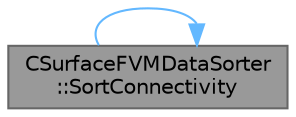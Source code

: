 digraph "CSurfaceFVMDataSorter::SortConnectivity"
{
 // LATEX_PDF_SIZE
  bgcolor="transparent";
  edge [fontname=Helvetica,fontsize=10,labelfontname=Helvetica,labelfontsize=10];
  node [fontname=Helvetica,fontsize=10,shape=box,height=0.2,width=0.4];
  rankdir="RL";
  Node1 [id="Node000001",label="CSurfaceFVMDataSorter\l::SortConnectivity",height=0.2,width=0.4,color="gray40", fillcolor="grey60", style="filled", fontcolor="black",tooltip="Sort the connectivities on the surface into data structures used for output file writing...."];
  Node1 -> Node1 [id="edge1_Node000001_Node000001",dir="back",color="steelblue1",style="solid",tooltip=" "];
}
